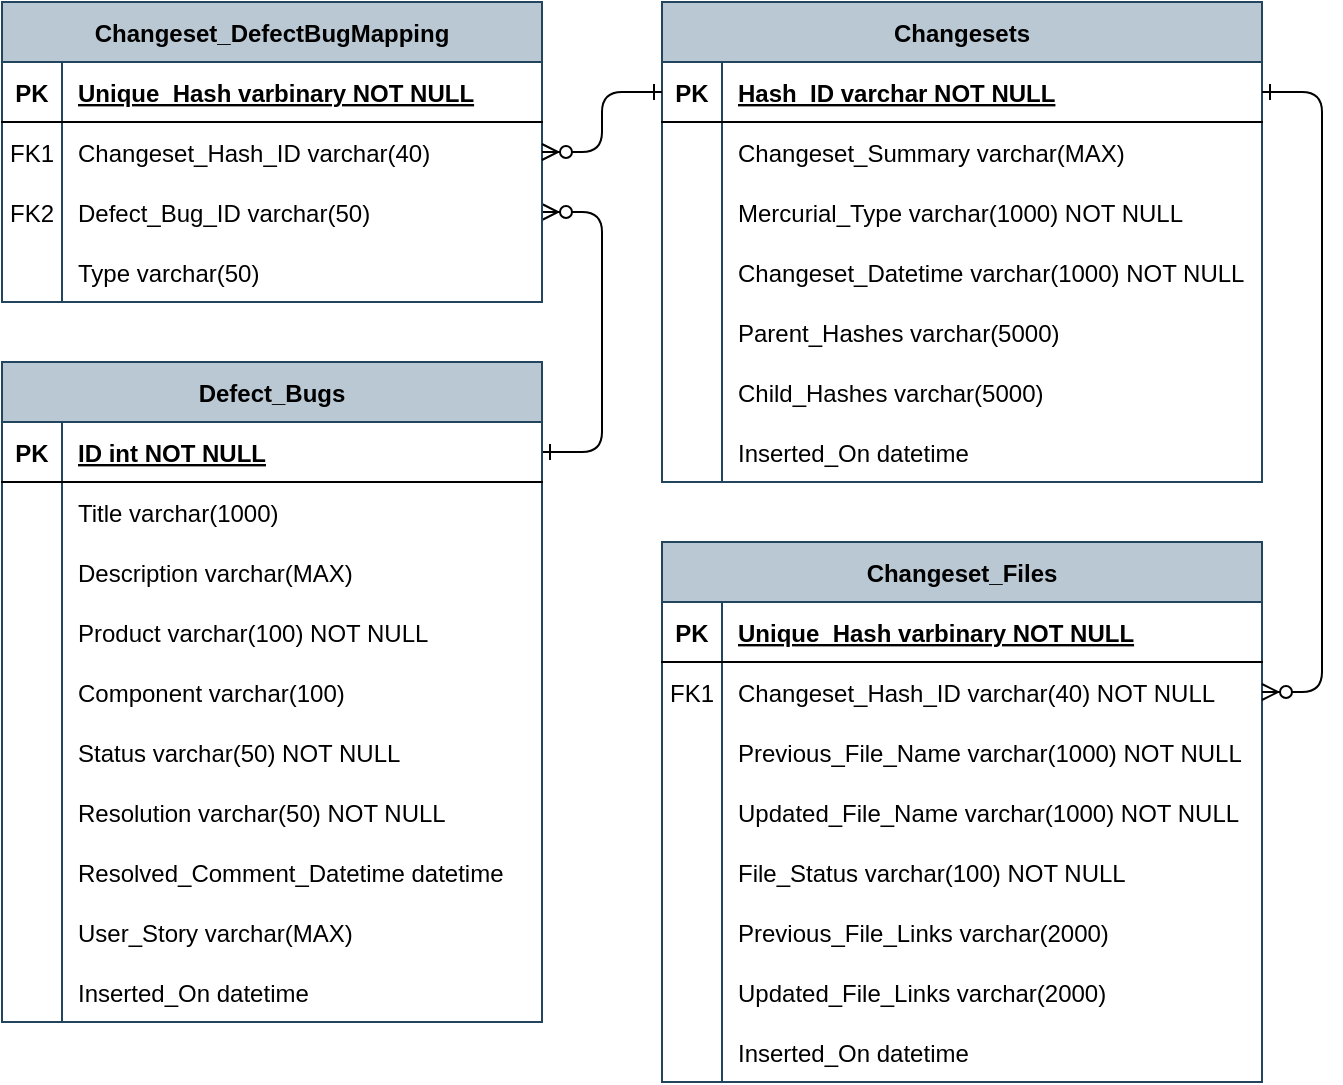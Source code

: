 <mxfile version="20.3.0" type="device"><diagram id="R2lEEEUBdFMjLlhIrx00" name="Page-1"><mxGraphModel dx="677" dy="408" grid="1" gridSize="10" guides="1" tooltips="1" connect="1" arrows="1" fold="1" page="1" pageScale="1" pageWidth="850" pageHeight="1100" math="0" shadow="0" extFonts="Permanent Marker^https://fonts.googleapis.com/css?family=Permanent+Marker"><root><mxCell id="0"/><mxCell id="1" parent="0"/><mxCell id="C-vyLk0tnHw3VtMMgP7b-1" value="" style="edgeStyle=entityRelationEdgeStyle;endArrow=ERzeroToMany;startArrow=ERone;endFill=1;startFill=0;" parent="1" source="C-vyLk0tnHw3VtMMgP7b-24" target="C-vyLk0tnHw3VtMMgP7b-9" edge="1"><mxGeometry width="100" height="100" relative="1" as="geometry"><mxPoint x="30" y="340" as="sourcePoint"/><mxPoint x="130" y="240" as="targetPoint"/></mxGeometry></mxCell><mxCell id="C-vyLk0tnHw3VtMMgP7b-2" value="Changeset_DefectBugMapping" style="shape=table;startSize=30;container=1;collapsible=1;childLayout=tableLayout;fixedRows=1;rowLines=0;fontStyle=1;align=center;resizeLast=1;fillColor=#bac8d3;strokeColor=#23445d;" parent="1" vertex="1"><mxGeometry x="40" y="30" width="270" height="150" as="geometry"><mxRectangle x="450" y="120" width="80" height="30" as="alternateBounds"/></mxGeometry></mxCell><mxCell id="C-vyLk0tnHw3VtMMgP7b-3" value="" style="shape=partialRectangle;collapsible=0;dropTarget=0;pointerEvents=0;fillColor=none;points=[[0,0.5],[1,0.5]];portConstraint=eastwest;top=0;left=0;right=0;bottom=1;" parent="C-vyLk0tnHw3VtMMgP7b-2" vertex="1"><mxGeometry y="30" width="270" height="30" as="geometry"/></mxCell><mxCell id="C-vyLk0tnHw3VtMMgP7b-4" value="PK" style="shape=partialRectangle;overflow=hidden;connectable=0;fillColor=none;top=0;left=0;bottom=0;right=0;fontStyle=1;" parent="C-vyLk0tnHw3VtMMgP7b-3" vertex="1"><mxGeometry width="30" height="30" as="geometry"><mxRectangle width="30" height="30" as="alternateBounds"/></mxGeometry></mxCell><mxCell id="C-vyLk0tnHw3VtMMgP7b-5" value="Unique_Hash varbinary NOT NULL " style="shape=partialRectangle;overflow=hidden;connectable=0;fillColor=none;top=0;left=0;bottom=0;right=0;align=left;spacingLeft=6;fontStyle=5;" parent="C-vyLk0tnHw3VtMMgP7b-3" vertex="1"><mxGeometry x="30" width="240" height="30" as="geometry"><mxRectangle width="240" height="30" as="alternateBounds"/></mxGeometry></mxCell><mxCell id="C-vyLk0tnHw3VtMMgP7b-6" value="" style="shape=partialRectangle;collapsible=0;dropTarget=0;pointerEvents=0;fillColor=none;points=[[0,0.5],[1,0.5]];portConstraint=eastwest;top=0;left=0;right=0;bottom=0;" parent="C-vyLk0tnHw3VtMMgP7b-2" vertex="1"><mxGeometry y="60" width="270" height="30" as="geometry"/></mxCell><mxCell id="C-vyLk0tnHw3VtMMgP7b-7" value="FK1" style="shape=partialRectangle;overflow=hidden;connectable=0;fillColor=none;top=0;left=0;bottom=0;right=0;" parent="C-vyLk0tnHw3VtMMgP7b-6" vertex="1"><mxGeometry width="30" height="30" as="geometry"><mxRectangle width="30" height="30" as="alternateBounds"/></mxGeometry></mxCell><mxCell id="C-vyLk0tnHw3VtMMgP7b-8" value="Changeset_Hash_ID varchar(40)" style="shape=partialRectangle;overflow=hidden;connectable=0;fillColor=none;top=0;left=0;bottom=0;right=0;align=left;spacingLeft=6;" parent="C-vyLk0tnHw3VtMMgP7b-6" vertex="1"><mxGeometry x="30" width="240" height="30" as="geometry"><mxRectangle width="240" height="30" as="alternateBounds"/></mxGeometry></mxCell><mxCell id="C-vyLk0tnHw3VtMMgP7b-9" value="" style="shape=partialRectangle;collapsible=0;dropTarget=0;pointerEvents=0;fillColor=none;points=[[0,0.5],[1,0.5]];portConstraint=eastwest;top=0;left=0;right=0;bottom=0;" parent="C-vyLk0tnHw3VtMMgP7b-2" vertex="1"><mxGeometry y="90" width="270" height="30" as="geometry"/></mxCell><mxCell id="C-vyLk0tnHw3VtMMgP7b-10" value="FK2" style="shape=partialRectangle;overflow=hidden;connectable=0;fillColor=none;top=0;left=0;bottom=0;right=0;" parent="C-vyLk0tnHw3VtMMgP7b-9" vertex="1"><mxGeometry width="30" height="30" as="geometry"><mxRectangle width="30" height="30" as="alternateBounds"/></mxGeometry></mxCell><mxCell id="C-vyLk0tnHw3VtMMgP7b-11" value="Defect_Bug_ID varchar(50)" style="shape=partialRectangle;overflow=hidden;connectable=0;fillColor=none;top=0;left=0;bottom=0;right=0;align=left;spacingLeft=6;" parent="C-vyLk0tnHw3VtMMgP7b-9" vertex="1"><mxGeometry x="30" width="240" height="30" as="geometry"><mxRectangle width="240" height="30" as="alternateBounds"/></mxGeometry></mxCell><mxCell id="APaD6h0iayxG409xDPpL-81" value="" style="shape=partialRectangle;collapsible=0;dropTarget=0;pointerEvents=0;fillColor=none;points=[[0,0.5],[1,0.5]];portConstraint=eastwest;top=0;left=0;right=0;bottom=0;" parent="C-vyLk0tnHw3VtMMgP7b-2" vertex="1"><mxGeometry y="120" width="270" height="30" as="geometry"/></mxCell><mxCell id="APaD6h0iayxG409xDPpL-82" value="" style="shape=partialRectangle;overflow=hidden;connectable=0;fillColor=none;top=0;left=0;bottom=0;right=0;" parent="APaD6h0iayxG409xDPpL-81" vertex="1"><mxGeometry width="30" height="30" as="geometry"><mxRectangle width="30" height="30" as="alternateBounds"/></mxGeometry></mxCell><mxCell id="APaD6h0iayxG409xDPpL-83" value="Type varchar(50)" style="shape=partialRectangle;overflow=hidden;connectable=0;fillColor=none;top=0;left=0;bottom=0;right=0;align=left;spacingLeft=6;" parent="APaD6h0iayxG409xDPpL-81" vertex="1"><mxGeometry x="30" width="240" height="30" as="geometry"><mxRectangle width="240" height="30" as="alternateBounds"/></mxGeometry></mxCell><mxCell id="C-vyLk0tnHw3VtMMgP7b-23" value="Defect_Bugs" style="shape=table;startSize=30;container=1;collapsible=1;childLayout=tableLayout;fixedRows=1;rowLines=0;fontStyle=1;align=center;resizeLast=1;fillColor=#bac8d3;strokeColor=#23445d;" parent="1" vertex="1"><mxGeometry x="40" y="210" width="270" height="330" as="geometry"/></mxCell><mxCell id="C-vyLk0tnHw3VtMMgP7b-24" value="" style="shape=partialRectangle;collapsible=0;dropTarget=0;pointerEvents=0;fillColor=none;points=[[0,0.5],[1,0.5]];portConstraint=eastwest;top=0;left=0;right=0;bottom=1;" parent="C-vyLk0tnHw3VtMMgP7b-23" vertex="1"><mxGeometry y="30" width="270" height="30" as="geometry"/></mxCell><mxCell id="C-vyLk0tnHw3VtMMgP7b-25" value="PK" style="shape=partialRectangle;overflow=hidden;connectable=0;fillColor=none;top=0;left=0;bottom=0;right=0;fontStyle=1;" parent="C-vyLk0tnHw3VtMMgP7b-24" vertex="1"><mxGeometry width="30" height="30" as="geometry"><mxRectangle width="30" height="30" as="alternateBounds"/></mxGeometry></mxCell><mxCell id="C-vyLk0tnHw3VtMMgP7b-26" value="ID int NOT NULL" style="shape=partialRectangle;overflow=hidden;connectable=0;fillColor=none;top=0;left=0;bottom=0;right=0;align=left;spacingLeft=6;fontStyle=5;" parent="C-vyLk0tnHw3VtMMgP7b-24" vertex="1"><mxGeometry x="30" width="240" height="30" as="geometry"><mxRectangle width="240" height="30" as="alternateBounds"/></mxGeometry></mxCell><mxCell id="C-vyLk0tnHw3VtMMgP7b-27" value="" style="shape=partialRectangle;collapsible=0;dropTarget=0;pointerEvents=0;fillColor=none;points=[[0,0.5],[1,0.5]];portConstraint=eastwest;top=0;left=0;right=0;bottom=0;" parent="C-vyLk0tnHw3VtMMgP7b-23" vertex="1"><mxGeometry y="60" width="270" height="30" as="geometry"/></mxCell><mxCell id="C-vyLk0tnHw3VtMMgP7b-28" value="" style="shape=partialRectangle;overflow=hidden;connectable=0;fillColor=none;top=0;left=0;bottom=0;right=0;" parent="C-vyLk0tnHw3VtMMgP7b-27" vertex="1"><mxGeometry width="30" height="30" as="geometry"><mxRectangle width="30" height="30" as="alternateBounds"/></mxGeometry></mxCell><mxCell id="C-vyLk0tnHw3VtMMgP7b-29" value="Title varchar(1000)" style="shape=partialRectangle;overflow=hidden;connectable=0;fillColor=none;top=0;left=0;bottom=0;right=0;align=left;spacingLeft=6;" parent="C-vyLk0tnHw3VtMMgP7b-27" vertex="1"><mxGeometry x="30" width="240" height="30" as="geometry"><mxRectangle width="240" height="30" as="alternateBounds"/></mxGeometry></mxCell><mxCell id="APaD6h0iayxG409xDPpL-40" value="" style="shape=partialRectangle;collapsible=0;dropTarget=0;pointerEvents=0;fillColor=none;points=[[0,0.5],[1,0.5]];portConstraint=eastwest;top=0;left=0;right=0;bottom=0;" parent="C-vyLk0tnHw3VtMMgP7b-23" vertex="1"><mxGeometry y="90" width="270" height="30" as="geometry"/></mxCell><mxCell id="APaD6h0iayxG409xDPpL-41" value="" style="shape=partialRectangle;overflow=hidden;connectable=0;fillColor=none;top=0;left=0;bottom=0;right=0;" parent="APaD6h0iayxG409xDPpL-40" vertex="1"><mxGeometry width="30" height="30" as="geometry"><mxRectangle width="30" height="30" as="alternateBounds"/></mxGeometry></mxCell><mxCell id="APaD6h0iayxG409xDPpL-42" value="Description varchar(MAX)" style="shape=partialRectangle;overflow=hidden;connectable=0;fillColor=none;top=0;left=0;bottom=0;right=0;align=left;spacingLeft=6;" parent="APaD6h0iayxG409xDPpL-40" vertex="1"><mxGeometry x="30" width="240" height="30" as="geometry"><mxRectangle width="240" height="30" as="alternateBounds"/></mxGeometry></mxCell><mxCell id="APaD6h0iayxG409xDPpL-56" value="" style="shape=partialRectangle;collapsible=0;dropTarget=0;pointerEvents=0;fillColor=none;points=[[0,0.5],[1,0.5]];portConstraint=eastwest;top=0;left=0;right=0;bottom=0;" parent="C-vyLk0tnHw3VtMMgP7b-23" vertex="1"><mxGeometry y="120" width="270" height="30" as="geometry"/></mxCell><mxCell id="APaD6h0iayxG409xDPpL-57" value="" style="shape=partialRectangle;overflow=hidden;connectable=0;fillColor=none;top=0;left=0;bottom=0;right=0;" parent="APaD6h0iayxG409xDPpL-56" vertex="1"><mxGeometry width="30" height="30" as="geometry"><mxRectangle width="30" height="30" as="alternateBounds"/></mxGeometry></mxCell><mxCell id="APaD6h0iayxG409xDPpL-58" value="Product varchar(100) NOT NULL" style="shape=partialRectangle;overflow=hidden;connectable=0;fillColor=none;top=0;left=0;bottom=0;right=0;align=left;spacingLeft=6;" parent="APaD6h0iayxG409xDPpL-56" vertex="1"><mxGeometry x="30" width="240" height="30" as="geometry"><mxRectangle width="240" height="30" as="alternateBounds"/></mxGeometry></mxCell><mxCell id="APaD6h0iayxG409xDPpL-65" value="" style="shape=partialRectangle;collapsible=0;dropTarget=0;pointerEvents=0;fillColor=none;points=[[0,0.5],[1,0.5]];portConstraint=eastwest;top=0;left=0;right=0;bottom=0;" parent="C-vyLk0tnHw3VtMMgP7b-23" vertex="1"><mxGeometry y="150" width="270" height="30" as="geometry"/></mxCell><mxCell id="APaD6h0iayxG409xDPpL-66" value="" style="shape=partialRectangle;overflow=hidden;connectable=0;fillColor=none;top=0;left=0;bottom=0;right=0;" parent="APaD6h0iayxG409xDPpL-65" vertex="1"><mxGeometry width="30" height="30" as="geometry"><mxRectangle width="30" height="30" as="alternateBounds"/></mxGeometry></mxCell><mxCell id="APaD6h0iayxG409xDPpL-67" value="Component varchar(100)" style="shape=partialRectangle;overflow=hidden;connectable=0;fillColor=none;top=0;left=0;bottom=0;right=0;align=left;spacingLeft=6;" parent="APaD6h0iayxG409xDPpL-65" vertex="1"><mxGeometry x="30" width="240" height="30" as="geometry"><mxRectangle width="240" height="30" as="alternateBounds"/></mxGeometry></mxCell><mxCell id="APaD6h0iayxG409xDPpL-59" value="" style="shape=partialRectangle;collapsible=0;dropTarget=0;pointerEvents=0;fillColor=none;points=[[0,0.5],[1,0.5]];portConstraint=eastwest;top=0;left=0;right=0;bottom=0;" parent="C-vyLk0tnHw3VtMMgP7b-23" vertex="1"><mxGeometry y="180" width="270" height="30" as="geometry"/></mxCell><mxCell id="APaD6h0iayxG409xDPpL-60" value="" style="shape=partialRectangle;overflow=hidden;connectable=0;fillColor=none;top=0;left=0;bottom=0;right=0;" parent="APaD6h0iayxG409xDPpL-59" vertex="1"><mxGeometry width="30" height="30" as="geometry"><mxRectangle width="30" height="30" as="alternateBounds"/></mxGeometry></mxCell><mxCell id="APaD6h0iayxG409xDPpL-61" value="Status varchar(50) NOT NULL" style="shape=partialRectangle;overflow=hidden;connectable=0;fillColor=none;top=0;left=0;bottom=0;right=0;align=left;spacingLeft=6;" parent="APaD6h0iayxG409xDPpL-59" vertex="1"><mxGeometry x="30" width="240" height="30" as="geometry"><mxRectangle width="240" height="30" as="alternateBounds"/></mxGeometry></mxCell><mxCell id="APaD6h0iayxG409xDPpL-62" value="" style="shape=partialRectangle;collapsible=0;dropTarget=0;pointerEvents=0;fillColor=none;points=[[0,0.5],[1,0.5]];portConstraint=eastwest;top=0;left=0;right=0;bottom=0;" parent="C-vyLk0tnHw3VtMMgP7b-23" vertex="1"><mxGeometry y="210" width="270" height="30" as="geometry"/></mxCell><mxCell id="APaD6h0iayxG409xDPpL-63" value="" style="shape=partialRectangle;overflow=hidden;connectable=0;fillColor=none;top=0;left=0;bottom=0;right=0;" parent="APaD6h0iayxG409xDPpL-62" vertex="1"><mxGeometry width="30" height="30" as="geometry"><mxRectangle width="30" height="30" as="alternateBounds"/></mxGeometry></mxCell><mxCell id="APaD6h0iayxG409xDPpL-64" value="Resolution varchar(50) NOT NULL" style="shape=partialRectangle;overflow=hidden;connectable=0;fillColor=none;top=0;left=0;bottom=0;right=0;align=left;spacingLeft=6;" parent="APaD6h0iayxG409xDPpL-62" vertex="1"><mxGeometry x="30" width="240" height="30" as="geometry"><mxRectangle width="240" height="30" as="alternateBounds"/></mxGeometry></mxCell><mxCell id="APaD6h0iayxG409xDPpL-71" value="" style="shape=partialRectangle;collapsible=0;dropTarget=0;pointerEvents=0;fillColor=none;points=[[0,0.5],[1,0.5]];portConstraint=eastwest;top=0;left=0;right=0;bottom=0;" parent="C-vyLk0tnHw3VtMMgP7b-23" vertex="1"><mxGeometry y="240" width="270" height="30" as="geometry"/></mxCell><mxCell id="APaD6h0iayxG409xDPpL-72" value="" style="shape=partialRectangle;overflow=hidden;connectable=0;fillColor=none;top=0;left=0;bottom=0;right=0;" parent="APaD6h0iayxG409xDPpL-71" vertex="1"><mxGeometry width="30" height="30" as="geometry"><mxRectangle width="30" height="30" as="alternateBounds"/></mxGeometry></mxCell><mxCell id="APaD6h0iayxG409xDPpL-73" value="Resolved_Comment_Datetime datetime" style="shape=partialRectangle;overflow=hidden;connectable=0;fillColor=none;top=0;left=0;bottom=0;right=0;align=left;spacingLeft=6;" parent="APaD6h0iayxG409xDPpL-71" vertex="1"><mxGeometry x="30" width="240" height="30" as="geometry"><mxRectangle width="240" height="30" as="alternateBounds"/></mxGeometry></mxCell><mxCell id="APaD6h0iayxG409xDPpL-75" value="" style="shape=partialRectangle;collapsible=0;dropTarget=0;pointerEvents=0;fillColor=none;points=[[0,0.5],[1,0.5]];portConstraint=eastwest;top=0;left=0;right=0;bottom=0;" parent="C-vyLk0tnHw3VtMMgP7b-23" vertex="1"><mxGeometry y="270" width="270" height="30" as="geometry"/></mxCell><mxCell id="APaD6h0iayxG409xDPpL-76" value="" style="shape=partialRectangle;overflow=hidden;connectable=0;fillColor=none;top=0;left=0;bottom=0;right=0;" parent="APaD6h0iayxG409xDPpL-75" vertex="1"><mxGeometry width="30" height="30" as="geometry"><mxRectangle width="30" height="30" as="alternateBounds"/></mxGeometry></mxCell><mxCell id="APaD6h0iayxG409xDPpL-77" value="User_Story varchar(MAX)" style="shape=partialRectangle;overflow=hidden;connectable=0;fillColor=none;top=0;left=0;bottom=0;right=0;align=left;spacingLeft=6;" parent="APaD6h0iayxG409xDPpL-75" vertex="1"><mxGeometry x="30" width="240" height="30" as="geometry"><mxRectangle width="240" height="30" as="alternateBounds"/></mxGeometry></mxCell><mxCell id="APaD6h0iayxG409xDPpL-78" value="" style="shape=partialRectangle;collapsible=0;dropTarget=0;pointerEvents=0;fillColor=none;points=[[0,0.5],[1,0.5]];portConstraint=eastwest;top=0;left=0;right=0;bottom=0;" parent="C-vyLk0tnHw3VtMMgP7b-23" vertex="1"><mxGeometry y="300" width="270" height="30" as="geometry"/></mxCell><mxCell id="APaD6h0iayxG409xDPpL-79" value="" style="shape=partialRectangle;overflow=hidden;connectable=0;fillColor=none;top=0;left=0;bottom=0;right=0;" parent="APaD6h0iayxG409xDPpL-78" vertex="1"><mxGeometry width="30" height="30" as="geometry"><mxRectangle width="30" height="30" as="alternateBounds"/></mxGeometry></mxCell><mxCell id="APaD6h0iayxG409xDPpL-80" value="Inserted_On datetime" style="shape=partialRectangle;overflow=hidden;connectable=0;fillColor=none;top=0;left=0;bottom=0;right=0;align=left;spacingLeft=6;" parent="APaD6h0iayxG409xDPpL-78" vertex="1"><mxGeometry x="30" width="240" height="30" as="geometry"><mxRectangle width="240" height="30" as="alternateBounds"/></mxGeometry></mxCell><mxCell id="APaD6h0iayxG409xDPpL-108" value="Changesets" style="shape=table;startSize=30;container=1;collapsible=1;childLayout=tableLayout;fixedRows=1;rowLines=0;fontStyle=1;align=center;resizeLast=1;fillColor=#bac8d3;strokeColor=#23445d;" parent="1" vertex="1"><mxGeometry x="370" y="30" width="300" height="240" as="geometry"><mxRectangle x="450" y="120" width="80" height="30" as="alternateBounds"/></mxGeometry></mxCell><mxCell id="APaD6h0iayxG409xDPpL-109" value="" style="shape=partialRectangle;collapsible=0;dropTarget=0;pointerEvents=0;fillColor=none;points=[[0,0.5],[1,0.5]];portConstraint=eastwest;top=0;left=0;right=0;bottom=1;" parent="APaD6h0iayxG409xDPpL-108" vertex="1"><mxGeometry y="30" width="300" height="30" as="geometry"/></mxCell><mxCell id="APaD6h0iayxG409xDPpL-110" value="PK" style="shape=partialRectangle;overflow=hidden;connectable=0;fillColor=none;top=0;left=0;bottom=0;right=0;fontStyle=1;" parent="APaD6h0iayxG409xDPpL-109" vertex="1"><mxGeometry width="30" height="30" as="geometry"><mxRectangle width="30" height="30" as="alternateBounds"/></mxGeometry></mxCell><mxCell id="APaD6h0iayxG409xDPpL-111" value="Hash_ID varchar NOT NULL " style="shape=partialRectangle;overflow=hidden;connectable=0;fillColor=none;top=0;left=0;bottom=0;right=0;align=left;spacingLeft=6;fontStyle=5;" parent="APaD6h0iayxG409xDPpL-109" vertex="1"><mxGeometry x="30" width="270" height="30" as="geometry"><mxRectangle width="270" height="30" as="alternateBounds"/></mxGeometry></mxCell><mxCell id="APaD6h0iayxG409xDPpL-112" value="" style="shape=partialRectangle;collapsible=0;dropTarget=0;pointerEvents=0;fillColor=none;points=[[0,0.5],[1,0.5]];portConstraint=eastwest;top=0;left=0;right=0;bottom=0;" parent="APaD6h0iayxG409xDPpL-108" vertex="1"><mxGeometry y="60" width="300" height="30" as="geometry"/></mxCell><mxCell id="APaD6h0iayxG409xDPpL-113" value="" style="shape=partialRectangle;overflow=hidden;connectable=0;fillColor=none;top=0;left=0;bottom=0;right=0;" parent="APaD6h0iayxG409xDPpL-112" vertex="1"><mxGeometry width="30" height="30" as="geometry"><mxRectangle width="30" height="30" as="alternateBounds"/></mxGeometry></mxCell><mxCell id="APaD6h0iayxG409xDPpL-114" value="Changeset_Summary varchar(MAX)" style="shape=partialRectangle;overflow=hidden;connectable=0;fillColor=none;top=0;left=0;bottom=0;right=0;align=left;spacingLeft=6;" parent="APaD6h0iayxG409xDPpL-112" vertex="1"><mxGeometry x="30" width="270" height="30" as="geometry"><mxRectangle width="270" height="30" as="alternateBounds"/></mxGeometry></mxCell><mxCell id="APaD6h0iayxG409xDPpL-115" value="" style="shape=partialRectangle;collapsible=0;dropTarget=0;pointerEvents=0;fillColor=none;points=[[0,0.5],[1,0.5]];portConstraint=eastwest;top=0;left=0;right=0;bottom=0;" parent="APaD6h0iayxG409xDPpL-108" vertex="1"><mxGeometry y="90" width="300" height="30" as="geometry"/></mxCell><mxCell id="APaD6h0iayxG409xDPpL-116" value="" style="shape=partialRectangle;overflow=hidden;connectable=0;fillColor=none;top=0;left=0;bottom=0;right=0;" parent="APaD6h0iayxG409xDPpL-115" vertex="1"><mxGeometry width="30" height="30" as="geometry"><mxRectangle width="30" height="30" as="alternateBounds"/></mxGeometry></mxCell><mxCell id="APaD6h0iayxG409xDPpL-117" value="Mercurial_Type varchar(1000) NOT NULL" style="shape=partialRectangle;overflow=hidden;connectable=0;fillColor=none;top=0;left=0;bottom=0;right=0;align=left;spacingLeft=6;" parent="APaD6h0iayxG409xDPpL-115" vertex="1"><mxGeometry x="30" width="270" height="30" as="geometry"><mxRectangle width="270" height="30" as="alternateBounds"/></mxGeometry></mxCell><mxCell id="APaD6h0iayxG409xDPpL-118" value="" style="shape=partialRectangle;collapsible=0;dropTarget=0;pointerEvents=0;fillColor=none;points=[[0,0.5],[1,0.5]];portConstraint=eastwest;top=0;left=0;right=0;bottom=0;" parent="APaD6h0iayxG409xDPpL-108" vertex="1"><mxGeometry y="120" width="300" height="30" as="geometry"/></mxCell><mxCell id="APaD6h0iayxG409xDPpL-119" value="" style="shape=partialRectangle;overflow=hidden;connectable=0;fillColor=none;top=0;left=0;bottom=0;right=0;" parent="APaD6h0iayxG409xDPpL-118" vertex="1"><mxGeometry width="30" height="30" as="geometry"><mxRectangle width="30" height="30" as="alternateBounds"/></mxGeometry></mxCell><mxCell id="APaD6h0iayxG409xDPpL-120" value="Changeset_Datetime varchar(1000) NOT NULL" style="shape=partialRectangle;overflow=hidden;connectable=0;fillColor=none;top=0;left=0;bottom=0;right=0;align=left;spacingLeft=6;" parent="APaD6h0iayxG409xDPpL-118" vertex="1"><mxGeometry x="30" width="270" height="30" as="geometry"><mxRectangle width="270" height="30" as="alternateBounds"/></mxGeometry></mxCell><mxCell id="APaD6h0iayxG409xDPpL-121" value="" style="shape=partialRectangle;collapsible=0;dropTarget=0;pointerEvents=0;fillColor=none;points=[[0,0.5],[1,0.5]];portConstraint=eastwest;top=0;left=0;right=0;bottom=0;" parent="APaD6h0iayxG409xDPpL-108" vertex="1"><mxGeometry y="150" width="300" height="30" as="geometry"/></mxCell><mxCell id="APaD6h0iayxG409xDPpL-122" value="" style="shape=partialRectangle;overflow=hidden;connectable=0;fillColor=none;top=0;left=0;bottom=0;right=0;" parent="APaD6h0iayxG409xDPpL-121" vertex="1"><mxGeometry width="30" height="30" as="geometry"><mxRectangle width="30" height="30" as="alternateBounds"/></mxGeometry></mxCell><mxCell id="APaD6h0iayxG409xDPpL-123" value="Parent_Hashes varchar(5000)" style="shape=partialRectangle;overflow=hidden;connectable=0;fillColor=none;top=0;left=0;bottom=0;right=0;align=left;spacingLeft=6;" parent="APaD6h0iayxG409xDPpL-121" vertex="1"><mxGeometry x="30" width="270" height="30" as="geometry"><mxRectangle width="270" height="30" as="alternateBounds"/></mxGeometry></mxCell><mxCell id="APaD6h0iayxG409xDPpL-124" value="" style="shape=partialRectangle;collapsible=0;dropTarget=0;pointerEvents=0;fillColor=none;points=[[0,0.5],[1,0.5]];portConstraint=eastwest;top=0;left=0;right=0;bottom=0;" parent="APaD6h0iayxG409xDPpL-108" vertex="1"><mxGeometry y="180" width="300" height="30" as="geometry"/></mxCell><mxCell id="APaD6h0iayxG409xDPpL-125" value="" style="shape=partialRectangle;overflow=hidden;connectable=0;fillColor=none;top=0;left=0;bottom=0;right=0;" parent="APaD6h0iayxG409xDPpL-124" vertex="1"><mxGeometry width="30" height="30" as="geometry"><mxRectangle width="30" height="30" as="alternateBounds"/></mxGeometry></mxCell><mxCell id="APaD6h0iayxG409xDPpL-126" value="Child_Hashes varchar(5000)" style="shape=partialRectangle;overflow=hidden;connectable=0;fillColor=none;top=0;left=0;bottom=0;right=0;align=left;spacingLeft=6;" parent="APaD6h0iayxG409xDPpL-124" vertex="1"><mxGeometry x="30" width="270" height="30" as="geometry"><mxRectangle width="270" height="30" as="alternateBounds"/></mxGeometry></mxCell><mxCell id="APaD6h0iayxG409xDPpL-127" value="" style="shape=partialRectangle;collapsible=0;dropTarget=0;pointerEvents=0;fillColor=none;points=[[0,0.5],[1,0.5]];portConstraint=eastwest;top=0;left=0;right=0;bottom=0;" parent="APaD6h0iayxG409xDPpL-108" vertex="1"><mxGeometry y="210" width="300" height="30" as="geometry"/></mxCell><mxCell id="APaD6h0iayxG409xDPpL-128" value="" style="shape=partialRectangle;overflow=hidden;connectable=0;fillColor=none;top=0;left=0;bottom=0;right=0;" parent="APaD6h0iayxG409xDPpL-127" vertex="1"><mxGeometry width="30" height="30" as="geometry"><mxRectangle width="30" height="30" as="alternateBounds"/></mxGeometry></mxCell><mxCell id="APaD6h0iayxG409xDPpL-129" value="Inserted_On datetime" style="shape=partialRectangle;overflow=hidden;connectable=0;fillColor=none;top=0;left=0;bottom=0;right=0;align=left;spacingLeft=6;" parent="APaD6h0iayxG409xDPpL-127" vertex="1"><mxGeometry x="30" width="270" height="30" as="geometry"><mxRectangle width="270" height="30" as="alternateBounds"/></mxGeometry></mxCell><mxCell id="APaD6h0iayxG409xDPpL-130" value="Changeset_Files" style="shape=table;startSize=30;container=1;collapsible=1;childLayout=tableLayout;fixedRows=1;rowLines=0;fontStyle=1;align=center;resizeLast=1;fillColor=#bac8d3;strokeColor=#23445d;" parent="1" vertex="1"><mxGeometry x="370" y="300" width="300" height="270" as="geometry"><mxRectangle x="450" y="120" width="80" height="30" as="alternateBounds"/></mxGeometry></mxCell><mxCell id="APaD6h0iayxG409xDPpL-131" value="" style="shape=partialRectangle;collapsible=0;dropTarget=0;pointerEvents=0;fillColor=none;points=[[0,0.5],[1,0.5]];portConstraint=eastwest;top=0;left=0;right=0;bottom=1;" parent="APaD6h0iayxG409xDPpL-130" vertex="1"><mxGeometry y="30" width="300" height="30" as="geometry"/></mxCell><mxCell id="APaD6h0iayxG409xDPpL-132" value="PK" style="shape=partialRectangle;overflow=hidden;connectable=0;fillColor=none;top=0;left=0;bottom=0;right=0;fontStyle=1;" parent="APaD6h0iayxG409xDPpL-131" vertex="1"><mxGeometry width="30" height="30" as="geometry"><mxRectangle width="30" height="30" as="alternateBounds"/></mxGeometry></mxCell><mxCell id="APaD6h0iayxG409xDPpL-133" value="Unique_Hash varbinary NOT NULL " style="shape=partialRectangle;overflow=hidden;connectable=0;fillColor=none;top=0;left=0;bottom=0;right=0;align=left;spacingLeft=6;fontStyle=5;" parent="APaD6h0iayxG409xDPpL-131" vertex="1"><mxGeometry x="30" width="270" height="30" as="geometry"><mxRectangle width="270" height="30" as="alternateBounds"/></mxGeometry></mxCell><mxCell id="APaD6h0iayxG409xDPpL-134" value="" style="shape=partialRectangle;collapsible=0;dropTarget=0;pointerEvents=0;fillColor=none;points=[[0,0.5],[1,0.5]];portConstraint=eastwest;top=0;left=0;right=0;bottom=0;" parent="APaD6h0iayxG409xDPpL-130" vertex="1"><mxGeometry y="60" width="300" height="30" as="geometry"/></mxCell><mxCell id="APaD6h0iayxG409xDPpL-135" value="FK1" style="shape=partialRectangle;overflow=hidden;connectable=0;fillColor=none;top=0;left=0;bottom=0;right=0;" parent="APaD6h0iayxG409xDPpL-134" vertex="1"><mxGeometry width="30" height="30" as="geometry"><mxRectangle width="30" height="30" as="alternateBounds"/></mxGeometry></mxCell><mxCell id="APaD6h0iayxG409xDPpL-136" value="Changeset_Hash_ID varchar(40) NOT NULL" style="shape=partialRectangle;overflow=hidden;connectable=0;fillColor=none;top=0;left=0;bottom=0;right=0;align=left;spacingLeft=6;" parent="APaD6h0iayxG409xDPpL-134" vertex="1"><mxGeometry x="30" width="270" height="30" as="geometry"><mxRectangle width="270" height="30" as="alternateBounds"/></mxGeometry></mxCell><mxCell id="APaD6h0iayxG409xDPpL-137" value="" style="shape=partialRectangle;collapsible=0;dropTarget=0;pointerEvents=0;fillColor=none;points=[[0,0.5],[1,0.5]];portConstraint=eastwest;top=0;left=0;right=0;bottom=0;" parent="APaD6h0iayxG409xDPpL-130" vertex="1"><mxGeometry y="90" width="300" height="30" as="geometry"/></mxCell><mxCell id="APaD6h0iayxG409xDPpL-138" value="" style="shape=partialRectangle;overflow=hidden;connectable=0;fillColor=none;top=0;left=0;bottom=0;right=0;" parent="APaD6h0iayxG409xDPpL-137" vertex="1"><mxGeometry width="30" height="30" as="geometry"><mxRectangle width="30" height="30" as="alternateBounds"/></mxGeometry></mxCell><mxCell id="APaD6h0iayxG409xDPpL-139" value="Previous_File_Name varchar(1000) NOT NULL" style="shape=partialRectangle;overflow=hidden;connectable=0;fillColor=none;top=0;left=0;bottom=0;right=0;align=left;spacingLeft=6;" parent="APaD6h0iayxG409xDPpL-137" vertex="1"><mxGeometry x="30" width="270" height="30" as="geometry"><mxRectangle width="270" height="30" as="alternateBounds"/></mxGeometry></mxCell><mxCell id="APaD6h0iayxG409xDPpL-140" value="" style="shape=partialRectangle;collapsible=0;dropTarget=0;pointerEvents=0;fillColor=none;points=[[0,0.5],[1,0.5]];portConstraint=eastwest;top=0;left=0;right=0;bottom=0;" parent="APaD6h0iayxG409xDPpL-130" vertex="1"><mxGeometry y="120" width="300" height="30" as="geometry"/></mxCell><mxCell id="APaD6h0iayxG409xDPpL-141" value="" style="shape=partialRectangle;overflow=hidden;connectable=0;fillColor=none;top=0;left=0;bottom=0;right=0;" parent="APaD6h0iayxG409xDPpL-140" vertex="1"><mxGeometry width="30" height="30" as="geometry"><mxRectangle width="30" height="30" as="alternateBounds"/></mxGeometry></mxCell><mxCell id="APaD6h0iayxG409xDPpL-142" value=" Updated_File_Name varchar(1000) NOT NULL" style="shape=partialRectangle;overflow=hidden;connectable=0;fillColor=none;top=0;left=0;bottom=0;right=0;align=left;spacingLeft=6;" parent="APaD6h0iayxG409xDPpL-140" vertex="1"><mxGeometry x="30" width="270" height="30" as="geometry"><mxRectangle width="270" height="30" as="alternateBounds"/></mxGeometry></mxCell><mxCell id="APaD6h0iayxG409xDPpL-143" value="" style="shape=partialRectangle;collapsible=0;dropTarget=0;pointerEvents=0;fillColor=none;points=[[0,0.5],[1,0.5]];portConstraint=eastwest;top=0;left=0;right=0;bottom=0;" parent="APaD6h0iayxG409xDPpL-130" vertex="1"><mxGeometry y="150" width="300" height="30" as="geometry"/></mxCell><mxCell id="APaD6h0iayxG409xDPpL-144" value="" style="shape=partialRectangle;overflow=hidden;connectable=0;fillColor=none;top=0;left=0;bottom=0;right=0;" parent="APaD6h0iayxG409xDPpL-143" vertex="1"><mxGeometry width="30" height="30" as="geometry"><mxRectangle width="30" height="30" as="alternateBounds"/></mxGeometry></mxCell><mxCell id="APaD6h0iayxG409xDPpL-145" value="File_Status varchar(100) NOT NULL" style="shape=partialRectangle;overflow=hidden;connectable=0;fillColor=none;top=0;left=0;bottom=0;right=0;align=left;spacingLeft=6;" parent="APaD6h0iayxG409xDPpL-143" vertex="1"><mxGeometry x="30" width="270" height="30" as="geometry"><mxRectangle width="270" height="30" as="alternateBounds"/></mxGeometry></mxCell><mxCell id="APaD6h0iayxG409xDPpL-146" value="" style="shape=partialRectangle;collapsible=0;dropTarget=0;pointerEvents=0;fillColor=none;points=[[0,0.5],[1,0.5]];portConstraint=eastwest;top=0;left=0;right=0;bottom=0;" parent="APaD6h0iayxG409xDPpL-130" vertex="1"><mxGeometry y="180" width="300" height="30" as="geometry"/></mxCell><mxCell id="APaD6h0iayxG409xDPpL-147" value="" style="shape=partialRectangle;overflow=hidden;connectable=0;fillColor=none;top=0;left=0;bottom=0;right=0;" parent="APaD6h0iayxG409xDPpL-146" vertex="1"><mxGeometry width="30" height="30" as="geometry"><mxRectangle width="30" height="30" as="alternateBounds"/></mxGeometry></mxCell><mxCell id="APaD6h0iayxG409xDPpL-148" value="Previous_File_Links varchar(2000)" style="shape=partialRectangle;overflow=hidden;connectable=0;fillColor=none;top=0;left=0;bottom=0;right=0;align=left;spacingLeft=6;" parent="APaD6h0iayxG409xDPpL-146" vertex="1"><mxGeometry x="30" width="270" height="30" as="geometry"><mxRectangle width="270" height="30" as="alternateBounds"/></mxGeometry></mxCell><mxCell id="Ed9jCuHDRWlF0Ed1qjaO-4" value="" style="shape=partialRectangle;collapsible=0;dropTarget=0;pointerEvents=0;fillColor=none;points=[[0,0.5],[1,0.5]];portConstraint=eastwest;top=0;left=0;right=0;bottom=0;" parent="APaD6h0iayxG409xDPpL-130" vertex="1"><mxGeometry y="210" width="300" height="30" as="geometry"/></mxCell><mxCell id="Ed9jCuHDRWlF0Ed1qjaO-5" value="" style="shape=partialRectangle;overflow=hidden;connectable=0;fillColor=none;top=0;left=0;bottom=0;right=0;" parent="Ed9jCuHDRWlF0Ed1qjaO-4" vertex="1"><mxGeometry width="30" height="30" as="geometry"><mxRectangle width="30" height="30" as="alternateBounds"/></mxGeometry></mxCell><mxCell id="Ed9jCuHDRWlF0Ed1qjaO-6" value="Updated_File_Links varchar(2000)" style="shape=partialRectangle;overflow=hidden;connectable=0;fillColor=none;top=0;left=0;bottom=0;right=0;align=left;spacingLeft=6;" parent="Ed9jCuHDRWlF0Ed1qjaO-4" vertex="1"><mxGeometry x="30" width="270" height="30" as="geometry"><mxRectangle width="270" height="30" as="alternateBounds"/></mxGeometry></mxCell><mxCell id="APaD6h0iayxG409xDPpL-149" value="" style="shape=partialRectangle;collapsible=0;dropTarget=0;pointerEvents=0;fillColor=none;points=[[0,0.5],[1,0.5]];portConstraint=eastwest;top=0;left=0;right=0;bottom=0;" parent="APaD6h0iayxG409xDPpL-130" vertex="1"><mxGeometry y="240" width="300" height="30" as="geometry"/></mxCell><mxCell id="APaD6h0iayxG409xDPpL-150" value="" style="shape=partialRectangle;overflow=hidden;connectable=0;fillColor=none;top=0;left=0;bottom=0;right=0;" parent="APaD6h0iayxG409xDPpL-149" vertex="1"><mxGeometry width="30" height="30" as="geometry"><mxRectangle width="30" height="30" as="alternateBounds"/></mxGeometry></mxCell><mxCell id="APaD6h0iayxG409xDPpL-151" value="Inserted_On datetime" style="shape=partialRectangle;overflow=hidden;connectable=0;fillColor=none;top=0;left=0;bottom=0;right=0;align=left;spacingLeft=6;" parent="APaD6h0iayxG409xDPpL-149" vertex="1"><mxGeometry x="30" width="270" height="30" as="geometry"><mxRectangle width="270" height="30" as="alternateBounds"/></mxGeometry></mxCell><mxCell id="U2fufYZPpUy0VlqbEl-H-1" value="" style="edgeStyle=entityRelationEdgeStyle;endArrow=ERzeroToMany;startArrow=ERone;endFill=1;startFill=0;" parent="1" source="APaD6h0iayxG409xDPpL-109" target="C-vyLk0tnHw3VtMMgP7b-6" edge="1"><mxGeometry width="100" height="100" relative="1" as="geometry"><mxPoint x="400" y="-340" as="sourcePoint"/><mxPoint x="460" y="-290" as="targetPoint"/></mxGeometry></mxCell><mxCell id="U2fufYZPpUy0VlqbEl-H-2" value="" style="edgeStyle=entityRelationEdgeStyle;endArrow=ERzeroToMany;startArrow=ERone;endFill=1;startFill=0;" parent="1" source="APaD6h0iayxG409xDPpL-109" target="APaD6h0iayxG409xDPpL-134" edge="1"><mxGeometry width="100" height="100" relative="1" as="geometry"><mxPoint x="860" y="-130" as="sourcePoint"/><mxPoint x="800" y="-100" as="targetPoint"/></mxGeometry></mxCell></root></mxGraphModel></diagram></mxfile>